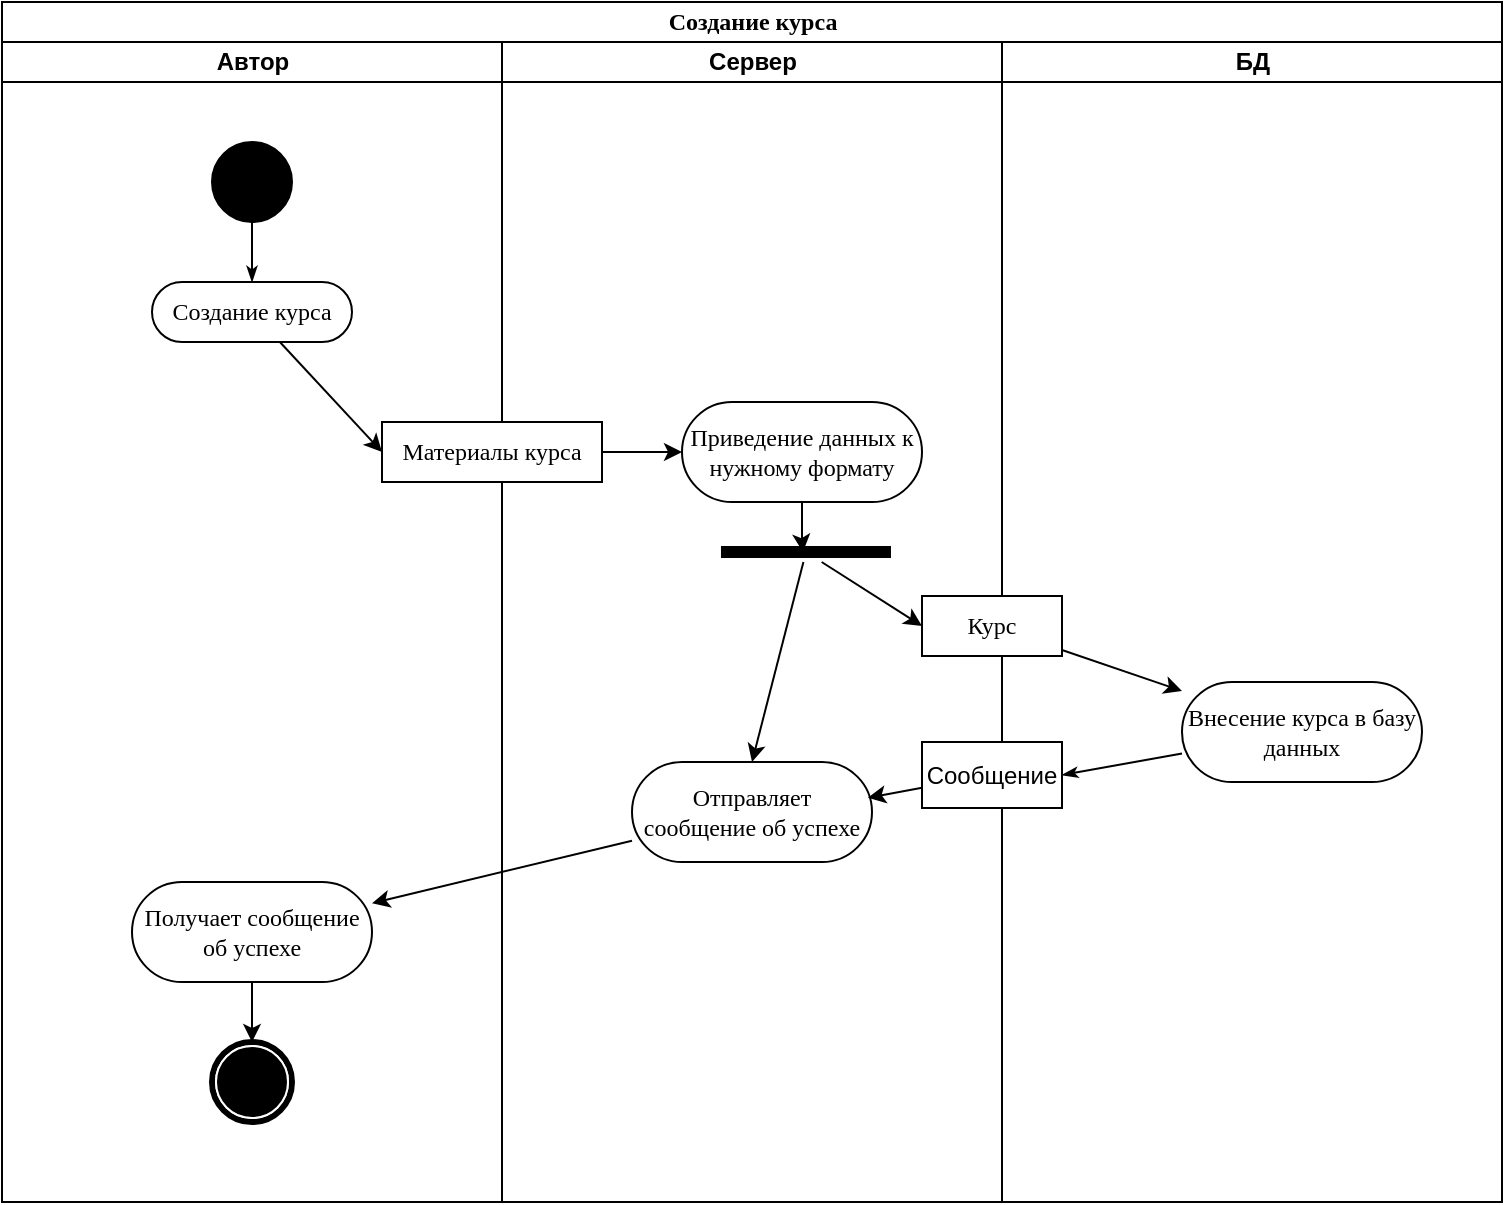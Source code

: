<mxfile version="23.1.5" type="device">
  <diagram name="Page-1" id="0783ab3e-0a74-02c8-0abd-f7b4e66b4bec">
    <mxGraphModel dx="1195" dy="737" grid="1" gridSize="10" guides="1" tooltips="1" connect="1" arrows="1" fold="1" page="1" pageScale="1" pageWidth="850" pageHeight="1100" background="none" math="0" shadow="0">
      <root>
        <mxCell id="0" />
        <mxCell id="1" parent="0" />
        <mxCell id="1c1d494c118603dd-1" value="Создание курса" style="swimlane;html=1;childLayout=stackLayout;startSize=20;rounded=0;shadow=0;comic=0;labelBackgroundColor=none;strokeWidth=1;fontFamily=Verdana;fontSize=12;align=center;" parent="1" vertex="1">
          <mxGeometry x="40" y="20" width="750" height="600" as="geometry" />
        </mxCell>
        <mxCell id="1c1d494c118603dd-2" value="Автор" style="swimlane;html=1;startSize=20;" parent="1c1d494c118603dd-1" vertex="1">
          <mxGeometry y="20" width="250" height="580" as="geometry" />
        </mxCell>
        <mxCell id="60571a20871a0731-4" value="" style="ellipse;whiteSpace=wrap;html=1;rounded=0;shadow=0;comic=0;labelBackgroundColor=none;strokeWidth=1;fillColor=#000000;fontFamily=Verdana;fontSize=12;align=center;" parent="1c1d494c118603dd-2" vertex="1">
          <mxGeometry x="105" y="50" width="40" height="40" as="geometry" />
        </mxCell>
        <mxCell id="60571a20871a0731-8" value="Создание курса" style="rounded=1;whiteSpace=wrap;html=1;shadow=0;comic=0;labelBackgroundColor=none;strokeWidth=1;fontFamily=Verdana;fontSize=12;align=center;arcSize=50;" parent="1c1d494c118603dd-2" vertex="1">
          <mxGeometry x="75" y="120" width="100" height="30" as="geometry" />
        </mxCell>
        <mxCell id="1c1d494c118603dd-27" style="edgeStyle=orthogonalEdgeStyle;rounded=0;html=1;labelBackgroundColor=none;startArrow=none;startFill=0;startSize=5;endArrow=classicThin;endFill=1;endSize=5;jettySize=auto;orthogonalLoop=1;strokeWidth=1;fontFamily=Verdana;fontSize=12" parent="1c1d494c118603dd-2" source="60571a20871a0731-4" target="60571a20871a0731-8" edge="1">
          <mxGeometry relative="1" as="geometry" />
        </mxCell>
        <mxCell id="60571a20871a0731-5" value="" style="shape=mxgraph.bpmn.shape;html=1;verticalLabelPosition=bottom;labelBackgroundColor=#ffffff;verticalAlign=top;perimeter=ellipsePerimeter;outline=end;symbol=terminate;rounded=0;shadow=0;comic=0;strokeWidth=1;fontFamily=Verdana;fontSize=12;align=center;" parent="1c1d494c118603dd-2" vertex="1">
          <mxGeometry x="105" y="500" width="40" height="40" as="geometry" />
        </mxCell>
        <mxCell id="jd3XFi1TYena1mMu8D_--22" style="edgeStyle=orthogonalEdgeStyle;rounded=0;orthogonalLoop=1;jettySize=auto;html=1;entryX=0.5;entryY=0;entryDx=0;entryDy=0;" edge="1" parent="1c1d494c118603dd-2" source="jd3XFi1TYena1mMu8D_--10" target="60571a20871a0731-5">
          <mxGeometry relative="1" as="geometry" />
        </mxCell>
        <mxCell id="jd3XFi1TYena1mMu8D_--10" value="Получает сообщение об успехе" style="rounded=1;whiteSpace=wrap;html=1;shadow=0;comic=0;labelBackgroundColor=none;strokeWidth=1;fontFamily=Verdana;fontSize=12;align=center;arcSize=50;" vertex="1" parent="1c1d494c118603dd-2">
          <mxGeometry x="65" y="420" width="120" height="50" as="geometry" />
        </mxCell>
        <mxCell id="1c1d494c118603dd-3" value="Сервер" style="swimlane;html=1;startSize=20;" parent="1c1d494c118603dd-1" vertex="1">
          <mxGeometry x="250" y="20" width="250" height="580" as="geometry" />
        </mxCell>
        <mxCell id="1c1d494c118603dd-5" value="Приведение данных к нужному формату" style="rounded=1;whiteSpace=wrap;html=1;shadow=0;comic=0;labelBackgroundColor=none;strokeWidth=1;fontFamily=Verdana;fontSize=12;align=center;arcSize=50;" parent="1c1d494c118603dd-3" vertex="1">
          <mxGeometry x="90" y="180" width="120" height="50" as="geometry" />
        </mxCell>
        <mxCell id="jd3XFi1TYena1mMu8D_--8" style="rounded=0;orthogonalLoop=1;jettySize=auto;html=1;" edge="1" parent="1c1d494c118603dd-3" source="jd3XFi1TYena1mMu8D_--1" target="1c1d494c118603dd-5">
          <mxGeometry relative="1" as="geometry" />
        </mxCell>
        <mxCell id="jd3XFi1TYena1mMu8D_--1" value="Материалы курса" style="rounded=0;whiteSpace=wrap;html=1;shadow=0;comic=0;labelBackgroundColor=none;strokeWidth=1;fontFamily=Verdana;fontSize=12;align=center;arcSize=50;" vertex="1" parent="1c1d494c118603dd-3">
          <mxGeometry x="-60" y="190" width="110" height="30" as="geometry" />
        </mxCell>
        <mxCell id="jd3XFi1TYena1mMu8D_--9" value="Отправляет сообщение об успехе" style="rounded=1;whiteSpace=wrap;html=1;shadow=0;comic=0;labelBackgroundColor=none;strokeWidth=1;fontFamily=Verdana;fontSize=12;align=center;arcSize=50;" vertex="1" parent="1c1d494c118603dd-3">
          <mxGeometry x="65" y="360" width="120" height="50" as="geometry" />
        </mxCell>
        <mxCell id="jd3XFi1TYena1mMu8D_--19" style="rounded=0;orthogonalLoop=1;jettySize=auto;html=1;entryX=0.5;entryY=0;entryDx=0;entryDy=0;" edge="1" parent="1c1d494c118603dd-3" source="jd3XFi1TYena1mMu8D_--14" target="jd3XFi1TYena1mMu8D_--9">
          <mxGeometry relative="1" as="geometry" />
        </mxCell>
        <mxCell id="jd3XFi1TYena1mMu8D_--14" value="" style="shape=line;html=1;strokeWidth=6;strokeColor=#000000;" vertex="1" parent="1c1d494c118603dd-3">
          <mxGeometry x="109.49" y="250" width="85" height="10" as="geometry" />
        </mxCell>
        <mxCell id="jd3XFi1TYena1mMu8D_--17" style="edgeStyle=orthogonalEdgeStyle;rounded=0;orthogonalLoop=1;jettySize=auto;html=1;entryX=0.482;entryY=0.5;entryDx=0;entryDy=0;entryPerimeter=0;" edge="1" parent="1c1d494c118603dd-3" source="1c1d494c118603dd-5" target="jd3XFi1TYena1mMu8D_--14">
          <mxGeometry relative="1" as="geometry" />
        </mxCell>
        <mxCell id="1c1d494c118603dd-4" value="БД" style="swimlane;html=1;startSize=20;" parent="1c1d494c118603dd-1" vertex="1">
          <mxGeometry x="500" y="20" width="250" height="580" as="geometry" />
        </mxCell>
        <mxCell id="1c1d494c118603dd-38" style="edgeStyle=none;rounded=0;html=1;labelBackgroundColor=none;startArrow=none;startFill=0;startSize=5;endArrow=classicThin;endFill=1;endSize=5;jettySize=auto;orthogonalLoop=1;strokeWidth=1;fontFamily=Verdana;fontSize=12;entryX=1;entryY=0.5;entryDx=0;entryDy=0;" parent="1c1d494c118603dd-4" source="1c1d494c118603dd-8" target="jd3XFi1TYena1mMu8D_--5" edge="1">
          <mxGeometry relative="1" as="geometry">
            <mxPoint x="35" y="365.667" as="targetPoint" />
          </mxGeometry>
        </mxCell>
        <mxCell id="1c1d494c118603dd-8" value="Внесение курса в базу данных" style="rounded=1;whiteSpace=wrap;html=1;shadow=0;comic=0;labelBackgroundColor=none;strokeWidth=1;fontFamily=Verdana;fontSize=12;align=center;arcSize=50;" parent="1c1d494c118603dd-4" vertex="1">
          <mxGeometry x="90" y="320" width="120" height="50" as="geometry" />
        </mxCell>
        <mxCell id="jd3XFi1TYena1mMu8D_--3" style="rounded=0;orthogonalLoop=1;jettySize=auto;html=1;" edge="1" parent="1c1d494c118603dd-4" source="1c1d494c118603dd-9" target="1c1d494c118603dd-8">
          <mxGeometry relative="1" as="geometry" />
        </mxCell>
        <mxCell id="1c1d494c118603dd-9" value="Курс" style="rounded=0;whiteSpace=wrap;html=1;shadow=0;comic=0;labelBackgroundColor=none;strokeWidth=1;fontFamily=Verdana;fontSize=12;align=center;arcSize=50;" parent="1c1d494c118603dd-4" vertex="1">
          <mxGeometry x="-40" y="277" width="70" height="30" as="geometry" />
        </mxCell>
        <mxCell id="jd3XFi1TYena1mMu8D_--5" value="Сообщение" style="html=1;whiteSpace=wrap;" vertex="1" parent="1c1d494c118603dd-4">
          <mxGeometry x="-40" y="350" width="70" height="33" as="geometry" />
        </mxCell>
        <mxCell id="jd3XFi1TYena1mMu8D_--7" style="rounded=0;orthogonalLoop=1;jettySize=auto;html=1;entryX=0;entryY=0.5;entryDx=0;entryDy=0;" edge="1" parent="1c1d494c118603dd-1" source="60571a20871a0731-8" target="jd3XFi1TYena1mMu8D_--1">
          <mxGeometry relative="1" as="geometry" />
        </mxCell>
        <mxCell id="jd3XFi1TYena1mMu8D_--18" style="rounded=0;orthogonalLoop=1;jettySize=auto;html=1;entryX=0;entryY=0.5;entryDx=0;entryDy=0;" edge="1" parent="1c1d494c118603dd-1" source="jd3XFi1TYena1mMu8D_--14" target="1c1d494c118603dd-9">
          <mxGeometry relative="1" as="geometry" />
        </mxCell>
        <mxCell id="jd3XFi1TYena1mMu8D_--20" style="rounded=0;orthogonalLoop=1;jettySize=auto;html=1;entryX=0.983;entryY=0.357;entryDx=0;entryDy=0;entryPerimeter=0;" edge="1" parent="1c1d494c118603dd-1" source="jd3XFi1TYena1mMu8D_--5" target="jd3XFi1TYena1mMu8D_--9">
          <mxGeometry relative="1" as="geometry" />
        </mxCell>
        <mxCell id="jd3XFi1TYena1mMu8D_--21" style="rounded=0;orthogonalLoop=1;jettySize=auto;html=1;" edge="1" parent="1c1d494c118603dd-1" source="jd3XFi1TYena1mMu8D_--9" target="jd3XFi1TYena1mMu8D_--10">
          <mxGeometry relative="1" as="geometry" />
        </mxCell>
      </root>
    </mxGraphModel>
  </diagram>
</mxfile>

